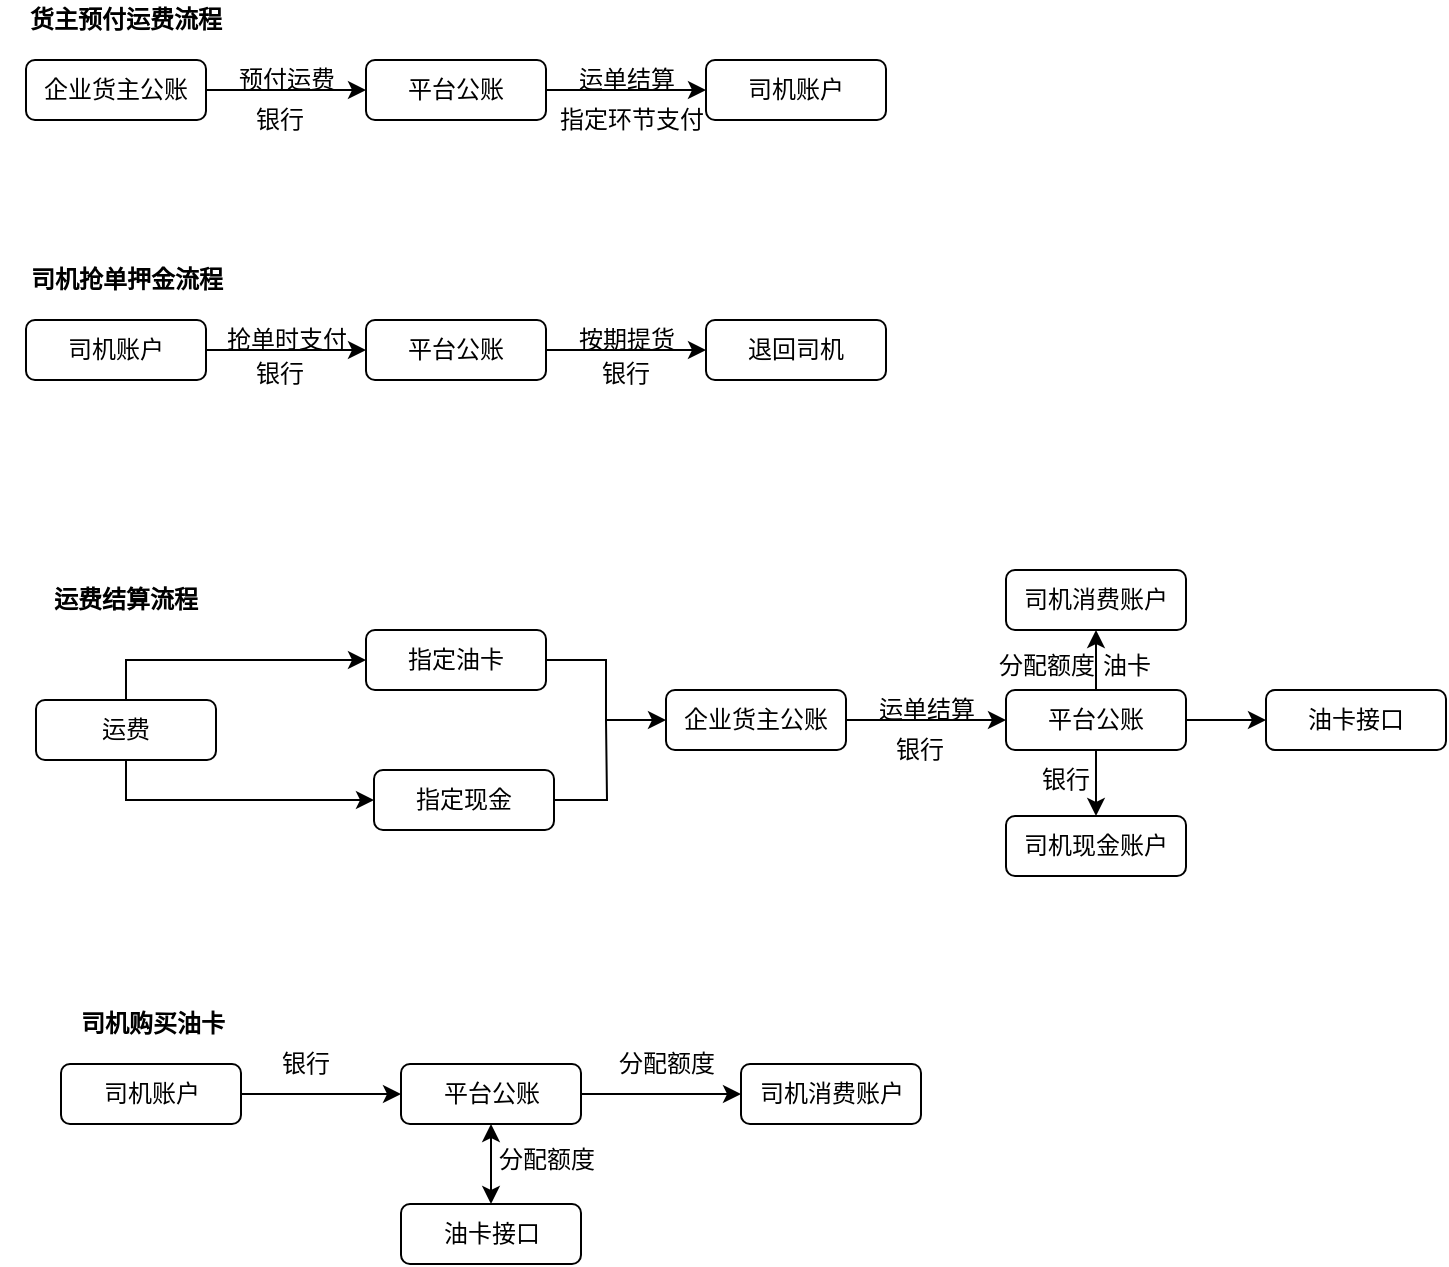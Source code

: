 <mxfile version="12.4.3" type="github" pages="1">
  <diagram id="dzUTsmSWLzQx29jHoYtT" name="第 1 页">
    <mxGraphModel dx="2023" dy="478" grid="1" gridSize="10" guides="1" tooltips="1" connect="1" arrows="1" fold="1" page="1" pageScale="1" pageWidth="1169" pageHeight="827" math="0" shadow="0">
      <root>
        <mxCell id="0"/>
        <mxCell id="1" parent="0"/>
        <mxCell id="9WKI9fpXjwttafOhEG8B-5" value="货主预付运费流程" style="text;html=1;strokeColor=none;fillColor=none;align=center;verticalAlign=middle;whiteSpace=wrap;rounded=0;fontStyle=1" vertex="1" parent="1">
          <mxGeometry x="-800" y="20" width="100" height="20" as="geometry"/>
        </mxCell>
        <mxCell id="9WKI9fpXjwttafOhEG8B-8" value="" style="edgeStyle=orthogonalEdgeStyle;rounded=0;orthogonalLoop=1;jettySize=auto;html=1;" edge="1" parent="1" source="9WKI9fpXjwttafOhEG8B-6" target="9WKI9fpXjwttafOhEG8B-7">
          <mxGeometry relative="1" as="geometry"/>
        </mxCell>
        <mxCell id="9WKI9fpXjwttafOhEG8B-6" value="企业货主公账" style="rounded=1;whiteSpace=wrap;html=1;" vertex="1" parent="1">
          <mxGeometry x="-800" y="50" width="90" height="30" as="geometry"/>
        </mxCell>
        <mxCell id="9WKI9fpXjwttafOhEG8B-15" value="" style="edgeStyle=orthogonalEdgeStyle;rounded=0;orthogonalLoop=1;jettySize=auto;html=1;" edge="1" parent="1" source="9WKI9fpXjwttafOhEG8B-7" target="9WKI9fpXjwttafOhEG8B-14">
          <mxGeometry relative="1" as="geometry"/>
        </mxCell>
        <mxCell id="9WKI9fpXjwttafOhEG8B-7" value="平台公账" style="rounded=1;whiteSpace=wrap;html=1;" vertex="1" parent="1">
          <mxGeometry x="-630" y="50" width="90" height="30" as="geometry"/>
        </mxCell>
        <mxCell id="9WKI9fpXjwttafOhEG8B-14" value="司机账户" style="rounded=1;whiteSpace=wrap;html=1;" vertex="1" parent="1">
          <mxGeometry x="-460" y="50" width="90" height="30" as="geometry"/>
        </mxCell>
        <mxCell id="9WKI9fpXjwttafOhEG8B-13" value="预付运费" style="text;html=1;align=center;verticalAlign=middle;resizable=0;points=[];;autosize=1;" vertex="1" parent="1">
          <mxGeometry x="-700" y="50" width="60" height="20" as="geometry"/>
        </mxCell>
        <mxCell id="9WKI9fpXjwttafOhEG8B-16" value="运单结算" style="text;html=1;align=center;verticalAlign=middle;resizable=0;points=[];;autosize=1;" vertex="1" parent="1">
          <mxGeometry x="-530" y="50" width="60" height="20" as="geometry"/>
        </mxCell>
        <mxCell id="9WKI9fpXjwttafOhEG8B-17" value="指定环节支付" style="text;html=1;strokeColor=none;fillColor=none;align=center;verticalAlign=middle;whiteSpace=wrap;rounded=0;" vertex="1" parent="1">
          <mxGeometry x="-552" y="70" width="110" height="20" as="geometry"/>
        </mxCell>
        <mxCell id="9WKI9fpXjwttafOhEG8B-22" value="司机抢单押金流程" style="text;html=1;strokeColor=none;fillColor=none;align=center;verticalAlign=middle;whiteSpace=wrap;rounded=0;fontStyle=1" vertex="1" parent="1">
          <mxGeometry x="-812.5" y="150" width="125" height="20" as="geometry"/>
        </mxCell>
        <mxCell id="9WKI9fpXjwttafOhEG8B-25" value="" style="edgeStyle=orthogonalEdgeStyle;rounded=0;orthogonalLoop=1;jettySize=auto;html=1;" edge="1" parent="1" source="9WKI9fpXjwttafOhEG8B-23" target="9WKI9fpXjwttafOhEG8B-24">
          <mxGeometry relative="1" as="geometry"/>
        </mxCell>
        <mxCell id="9WKI9fpXjwttafOhEG8B-23" value="司机账户" style="rounded=1;whiteSpace=wrap;html=1;" vertex="1" parent="1">
          <mxGeometry x="-800" y="180" width="90" height="30" as="geometry"/>
        </mxCell>
        <mxCell id="9WKI9fpXjwttafOhEG8B-28" value="" style="edgeStyle=orthogonalEdgeStyle;rounded=0;orthogonalLoop=1;jettySize=auto;html=1;" edge="1" parent="1" source="9WKI9fpXjwttafOhEG8B-24" target="9WKI9fpXjwttafOhEG8B-27">
          <mxGeometry relative="1" as="geometry"/>
        </mxCell>
        <mxCell id="9WKI9fpXjwttafOhEG8B-24" value="平台公账" style="rounded=1;whiteSpace=wrap;html=1;" vertex="1" parent="1">
          <mxGeometry x="-630" y="180" width="90" height="30" as="geometry"/>
        </mxCell>
        <mxCell id="9WKI9fpXjwttafOhEG8B-27" value="退回司机" style="rounded=1;whiteSpace=wrap;html=1;" vertex="1" parent="1">
          <mxGeometry x="-460" y="180" width="90" height="30" as="geometry"/>
        </mxCell>
        <mxCell id="9WKI9fpXjwttafOhEG8B-26" value="抢单时支付" style="text;html=1;align=center;verticalAlign=middle;resizable=0;points=[];;autosize=1;" vertex="1" parent="1">
          <mxGeometry x="-710" y="180" width="80" height="20" as="geometry"/>
        </mxCell>
        <mxCell id="9WKI9fpXjwttafOhEG8B-29" value="按期提货" style="text;html=1;align=center;verticalAlign=middle;resizable=0;points=[];;autosize=1;" vertex="1" parent="1">
          <mxGeometry x="-530" y="180" width="60" height="20" as="geometry"/>
        </mxCell>
        <mxCell id="9WKI9fpXjwttafOhEG8B-30" value="银行" style="text;html=1;strokeColor=none;fillColor=none;align=center;verticalAlign=middle;whiteSpace=wrap;rounded=0;" vertex="1" parent="1">
          <mxGeometry x="-693" y="197" width="40" height="20" as="geometry"/>
        </mxCell>
        <mxCell id="9WKI9fpXjwttafOhEG8B-31" value="银行" style="text;html=1;strokeColor=none;fillColor=none;align=center;verticalAlign=middle;whiteSpace=wrap;rounded=0;" vertex="1" parent="1">
          <mxGeometry x="-520" y="197" width="40" height="20" as="geometry"/>
        </mxCell>
        <mxCell id="9WKI9fpXjwttafOhEG8B-34" value="银行" style="text;html=1;strokeColor=none;fillColor=none;align=center;verticalAlign=middle;whiteSpace=wrap;rounded=0;" vertex="1" parent="1">
          <mxGeometry x="-693" y="70" width="40" height="20" as="geometry"/>
        </mxCell>
        <mxCell id="9WKI9fpXjwttafOhEG8B-35" value="运费结算流程" style="text;html=1;strokeColor=none;fillColor=none;align=center;verticalAlign=middle;whiteSpace=wrap;rounded=0;fontStyle=1" vertex="1" parent="1">
          <mxGeometry x="-800" y="310" width="100" height="20" as="geometry"/>
        </mxCell>
        <mxCell id="9WKI9fpXjwttafOhEG8B-36" value="" style="edgeStyle=orthogonalEdgeStyle;rounded=0;orthogonalLoop=1;jettySize=auto;html=1;" edge="1" parent="1" source="9WKI9fpXjwttafOhEG8B-37" target="9WKI9fpXjwttafOhEG8B-39">
          <mxGeometry relative="1" as="geometry"/>
        </mxCell>
        <mxCell id="9WKI9fpXjwttafOhEG8B-37" value="企业货主公账" style="rounded=1;whiteSpace=wrap;html=1;" vertex="1" parent="1">
          <mxGeometry x="-480" y="365" width="90" height="30" as="geometry"/>
        </mxCell>
        <mxCell id="9WKI9fpXjwttafOhEG8B-38" value="" style="edgeStyle=orthogonalEdgeStyle;rounded=0;orthogonalLoop=1;jettySize=auto;html=1;" edge="1" parent="1" source="9WKI9fpXjwttafOhEG8B-39" target="9WKI9fpXjwttafOhEG8B-40">
          <mxGeometry relative="1" as="geometry"/>
        </mxCell>
        <mxCell id="9WKI9fpXjwttafOhEG8B-78" value="" style="edgeStyle=orthogonalEdgeStyle;rounded=0;orthogonalLoop=1;jettySize=auto;html=1;endArrow=classic;endFill=1;" edge="1" parent="1" source="9WKI9fpXjwttafOhEG8B-39" target="9WKI9fpXjwttafOhEG8B-77">
          <mxGeometry relative="1" as="geometry"/>
        </mxCell>
        <mxCell id="9WKI9fpXjwttafOhEG8B-83" value="" style="edgeStyle=orthogonalEdgeStyle;rounded=0;orthogonalLoop=1;jettySize=auto;html=1;startArrow=none;startFill=0;endArrow=classic;endFill=1;" edge="1" parent="1" source="9WKI9fpXjwttafOhEG8B-39" target="9WKI9fpXjwttafOhEG8B-82">
          <mxGeometry relative="1" as="geometry"/>
        </mxCell>
        <mxCell id="9WKI9fpXjwttafOhEG8B-39" value="平台公账" style="rounded=1;whiteSpace=wrap;html=1;" vertex="1" parent="1">
          <mxGeometry x="-310" y="365" width="90" height="30" as="geometry"/>
        </mxCell>
        <mxCell id="9WKI9fpXjwttafOhEG8B-82" value="油卡接口" style="rounded=1;whiteSpace=wrap;html=1;" vertex="1" parent="1">
          <mxGeometry x="-180" y="365" width="90" height="30" as="geometry"/>
        </mxCell>
        <mxCell id="9WKI9fpXjwttafOhEG8B-77" value="司机消费账户" style="rounded=1;whiteSpace=wrap;html=1;" vertex="1" parent="1">
          <mxGeometry x="-310" y="305" width="90" height="30" as="geometry"/>
        </mxCell>
        <mxCell id="9WKI9fpXjwttafOhEG8B-40" value="司机现金账户" style="rounded=1;whiteSpace=wrap;html=1;" vertex="1" parent="1">
          <mxGeometry x="-310" y="428" width="90" height="30" as="geometry"/>
        </mxCell>
        <mxCell id="9WKI9fpXjwttafOhEG8B-41" value="运单结算" style="text;html=1;align=center;verticalAlign=middle;resizable=0;points=[];;autosize=1;" vertex="1" parent="1">
          <mxGeometry x="-380" y="365" width="60" height="20" as="geometry"/>
        </mxCell>
        <mxCell id="9WKI9fpXjwttafOhEG8B-44" value="银行" style="text;html=1;strokeColor=none;fillColor=none;align=center;verticalAlign=middle;whiteSpace=wrap;rounded=0;" vertex="1" parent="1">
          <mxGeometry x="-373" y="385" width="40" height="20" as="geometry"/>
        </mxCell>
        <mxCell id="9WKI9fpXjwttafOhEG8B-45" value="银行" style="text;html=1;strokeColor=none;fillColor=none;align=center;verticalAlign=middle;whiteSpace=wrap;rounded=0;" vertex="1" parent="1">
          <mxGeometry x="-300" y="400" width="40" height="20" as="geometry"/>
        </mxCell>
        <mxCell id="9WKI9fpXjwttafOhEG8B-50" value="" style="edgeStyle=orthogonalEdgeStyle;rounded=0;orthogonalLoop=1;jettySize=auto;html=1;exitX=0.5;exitY=1;exitDx=0;exitDy=0;entryX=0;entryY=0.5;entryDx=0;entryDy=0;" edge="1" parent="1" source="9WKI9fpXjwttafOhEG8B-48" target="9WKI9fpXjwttafOhEG8B-49">
          <mxGeometry relative="1" as="geometry">
            <Array as="points">
              <mxPoint x="-750" y="420"/>
              <mxPoint x="-630" y="420"/>
            </Array>
          </mxGeometry>
        </mxCell>
        <mxCell id="9WKI9fpXjwttafOhEG8B-52" value="" style="edgeStyle=orthogonalEdgeStyle;rounded=0;orthogonalLoop=1;jettySize=auto;html=1;exitX=0.5;exitY=0;exitDx=0;exitDy=0;entryX=0;entryY=0.5;entryDx=0;entryDy=0;" edge="1" parent="1" source="9WKI9fpXjwttafOhEG8B-48" target="9WKI9fpXjwttafOhEG8B-51">
          <mxGeometry relative="1" as="geometry"/>
        </mxCell>
        <mxCell id="9WKI9fpXjwttafOhEG8B-48" value="运费" style="rounded=1;whiteSpace=wrap;html=1;" vertex="1" parent="1">
          <mxGeometry x="-795" y="370" width="90" height="30" as="geometry"/>
        </mxCell>
        <mxCell id="9WKI9fpXjwttafOhEG8B-53" style="edgeStyle=orthogonalEdgeStyle;rounded=0;orthogonalLoop=1;jettySize=auto;html=1;entryX=0;entryY=0.5;entryDx=0;entryDy=0;" edge="1" parent="1" source="9WKI9fpXjwttafOhEG8B-51" target="9WKI9fpXjwttafOhEG8B-37">
          <mxGeometry relative="1" as="geometry"/>
        </mxCell>
        <mxCell id="9WKI9fpXjwttafOhEG8B-51" value="指定油卡" style="rounded=1;whiteSpace=wrap;html=1;" vertex="1" parent="1">
          <mxGeometry x="-630" y="335" width="90" height="30" as="geometry"/>
        </mxCell>
        <mxCell id="9WKI9fpXjwttafOhEG8B-54" style="edgeStyle=orthogonalEdgeStyle;rounded=0;orthogonalLoop=1;jettySize=auto;html=1;endArrow=none;endFill=0;" edge="1" parent="1" source="9WKI9fpXjwttafOhEG8B-49">
          <mxGeometry relative="1" as="geometry">
            <mxPoint x="-510" y="380" as="targetPoint"/>
          </mxGeometry>
        </mxCell>
        <mxCell id="9WKI9fpXjwttafOhEG8B-49" value="指定现金" style="rounded=1;whiteSpace=wrap;html=1;" vertex="1" parent="1">
          <mxGeometry x="-626" y="405" width="90" height="30" as="geometry"/>
        </mxCell>
        <mxCell id="9WKI9fpXjwttafOhEG8B-59" value="司机购买油卡" style="text;html=1;strokeColor=none;fillColor=none;align=center;verticalAlign=middle;whiteSpace=wrap;rounded=0;fontStyle=1" vertex="1" parent="1">
          <mxGeometry x="-799" y="522" width="125" height="20" as="geometry"/>
        </mxCell>
        <mxCell id="9WKI9fpXjwttafOhEG8B-60" value="" style="edgeStyle=orthogonalEdgeStyle;rounded=0;orthogonalLoop=1;jettySize=auto;html=1;" edge="1" parent="1" source="9WKI9fpXjwttafOhEG8B-61" target="9WKI9fpXjwttafOhEG8B-63">
          <mxGeometry relative="1" as="geometry"/>
        </mxCell>
        <mxCell id="9WKI9fpXjwttafOhEG8B-61" value="司机账户" style="rounded=1;whiteSpace=wrap;html=1;" vertex="1" parent="1">
          <mxGeometry x="-782.5" y="552" width="90" height="30" as="geometry"/>
        </mxCell>
        <mxCell id="9WKI9fpXjwttafOhEG8B-62" value="" style="edgeStyle=orthogonalEdgeStyle;rounded=0;orthogonalLoop=1;jettySize=auto;html=1;" edge="1" parent="1" source="9WKI9fpXjwttafOhEG8B-63" target="9WKI9fpXjwttafOhEG8B-64">
          <mxGeometry relative="1" as="geometry"/>
        </mxCell>
        <mxCell id="9WKI9fpXjwttafOhEG8B-87" value="" style="edgeStyle=orthogonalEdgeStyle;rounded=0;orthogonalLoop=1;jettySize=auto;html=1;startArrow=classic;startFill=1;endArrow=classic;endFill=1;" edge="1" parent="1" source="9WKI9fpXjwttafOhEG8B-63" target="9WKI9fpXjwttafOhEG8B-86">
          <mxGeometry relative="1" as="geometry"/>
        </mxCell>
        <mxCell id="9WKI9fpXjwttafOhEG8B-63" value="平台公账" style="rounded=1;whiteSpace=wrap;html=1;" vertex="1" parent="1">
          <mxGeometry x="-612.5" y="552" width="90" height="30" as="geometry"/>
        </mxCell>
        <mxCell id="9WKI9fpXjwttafOhEG8B-86" value="油卡接口" style="rounded=1;whiteSpace=wrap;html=1;" vertex="1" parent="1">
          <mxGeometry x="-612.5" y="622" width="90" height="30" as="geometry"/>
        </mxCell>
        <mxCell id="9WKI9fpXjwttafOhEG8B-64" value="司机消费账户" style="rounded=1;whiteSpace=wrap;html=1;" vertex="1" parent="1">
          <mxGeometry x="-442.5" y="552" width="90" height="30" as="geometry"/>
        </mxCell>
        <mxCell id="9WKI9fpXjwttafOhEG8B-67" value="银行" style="text;html=1;strokeColor=none;fillColor=none;align=center;verticalAlign=middle;whiteSpace=wrap;rounded=0;" vertex="1" parent="1">
          <mxGeometry x="-680" y="542" width="40" height="20" as="geometry"/>
        </mxCell>
        <mxCell id="9WKI9fpXjwttafOhEG8B-79" value="油卡" style="text;html=1;align=center;verticalAlign=middle;resizable=0;points=[];;autosize=1;" vertex="1" parent="1">
          <mxGeometry x="-270" y="343" width="40" height="20" as="geometry"/>
        </mxCell>
        <mxCell id="9WKI9fpXjwttafOhEG8B-88" value="分配额度" style="text;html=1;align=center;verticalAlign=middle;resizable=0;points=[];;autosize=1;" vertex="1" parent="1">
          <mxGeometry x="-570" y="590" width="60" height="20" as="geometry"/>
        </mxCell>
        <mxCell id="9WKI9fpXjwttafOhEG8B-89" value="分配额度" style="text;html=1;align=center;verticalAlign=middle;resizable=0;points=[];;autosize=1;" vertex="1" parent="1">
          <mxGeometry x="-510" y="542" width="60" height="20" as="geometry"/>
        </mxCell>
        <mxCell id="9WKI9fpXjwttafOhEG8B-90" value="分配额度" style="text;html=1;align=center;verticalAlign=middle;resizable=0;points=[];;autosize=1;" vertex="1" parent="1">
          <mxGeometry x="-320" y="343" width="60" height="20" as="geometry"/>
        </mxCell>
      </root>
    </mxGraphModel>
  </diagram>
</mxfile>
